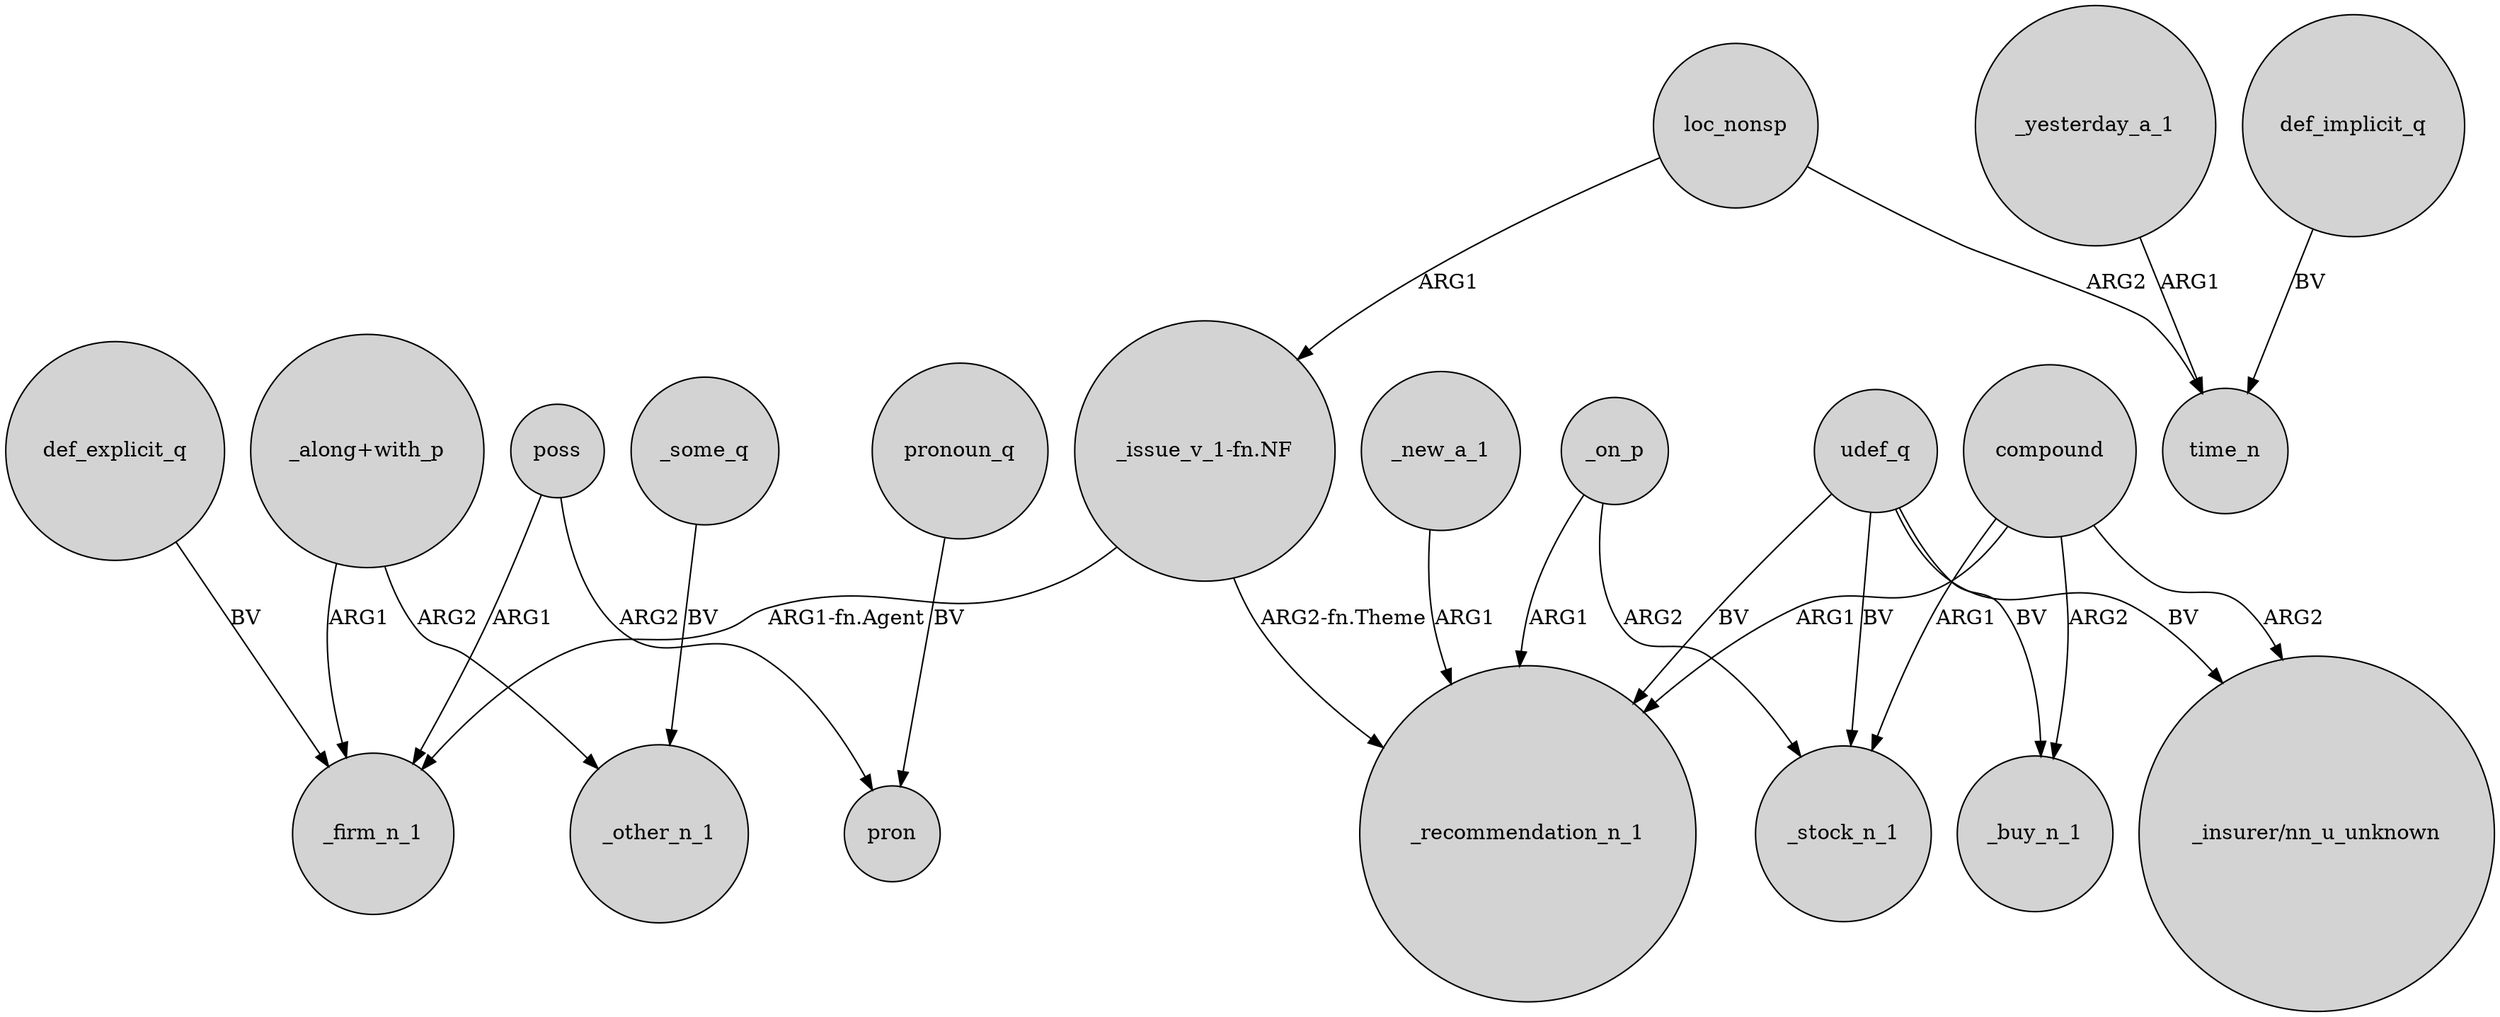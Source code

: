 digraph {
	node [shape=circle style=filled]
	loc_nonsp -> "_issue_v_1-fn.NF" [label=ARG1]
	"_along+with_p" -> _firm_n_1 [label=ARG1]
	_yesterday_a_1 -> time_n [label=ARG1]
	poss -> pron [label=ARG2]
	"_along+with_p" -> _other_n_1 [label=ARG2]
	compound -> _stock_n_1 [label=ARG1]
	udef_q -> _buy_n_1 [label=BV]
	compound -> _recommendation_n_1 [label=ARG1]
	loc_nonsp -> time_n [label=ARG2]
	_new_a_1 -> _recommendation_n_1 [label=ARG1]
	pronoun_q -> pron [label=BV]
	udef_q -> _stock_n_1 [label=BV]
	"_issue_v_1-fn.NF" -> _firm_n_1 [label="ARG1-fn.Agent"]
	def_explicit_q -> _firm_n_1 [label=BV]
	"_issue_v_1-fn.NF" -> _recommendation_n_1 [label="ARG2-fn.Theme"]
	udef_q -> "_insurer/nn_u_unknown" [label=BV]
	poss -> _firm_n_1 [label=ARG1]
	_some_q -> _other_n_1 [label=BV]
	udef_q -> _recommendation_n_1 [label=BV]
	_on_p -> _recommendation_n_1 [label=ARG1]
	_on_p -> _stock_n_1 [label=ARG2]
	def_implicit_q -> time_n [label=BV]
	compound -> _buy_n_1 [label=ARG2]
	compound -> "_insurer/nn_u_unknown" [label=ARG2]
}

